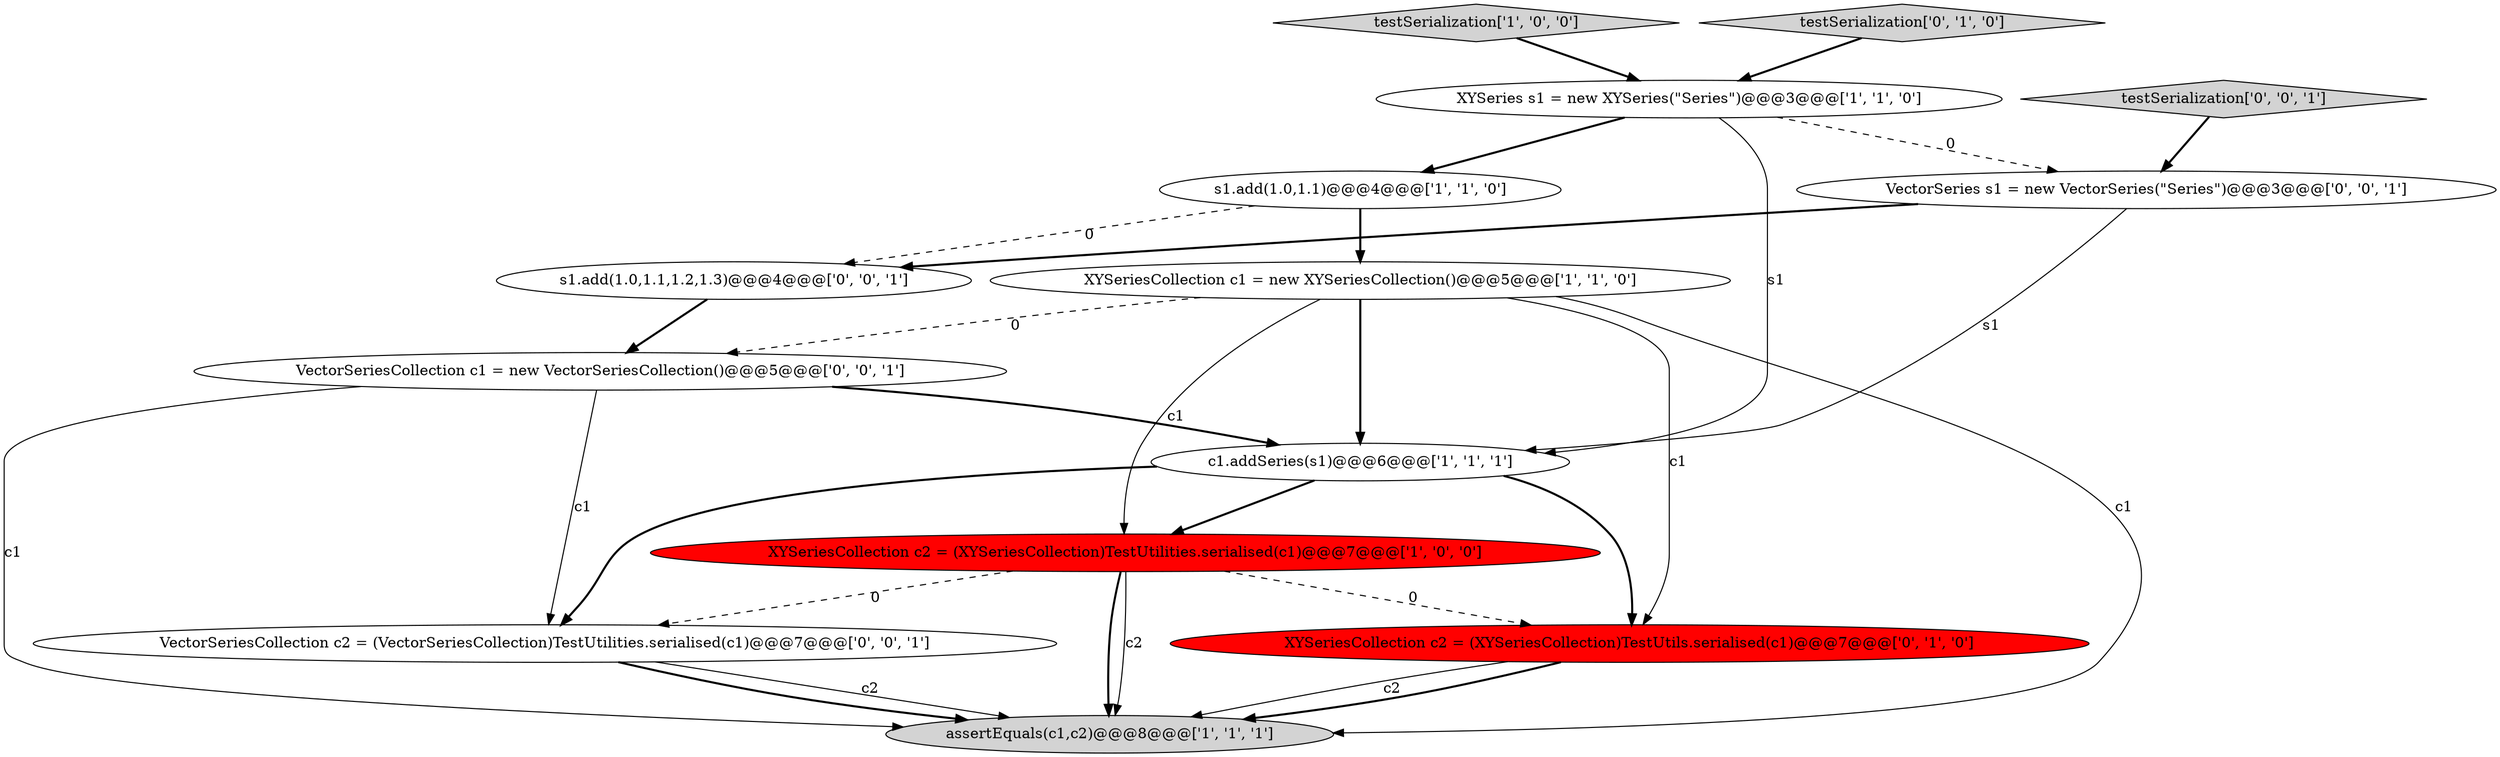 digraph {
12 [style = filled, label = "VectorSeriesCollection c1 = new VectorSeriesCollection()@@@5@@@['0', '0', '1']", fillcolor = white, shape = ellipse image = "AAA0AAABBB3BBB"];
3 [style = filled, label = "testSerialization['1', '0', '0']", fillcolor = lightgray, shape = diamond image = "AAA0AAABBB1BBB"];
0 [style = filled, label = "assertEquals(c1,c2)@@@8@@@['1', '1', '1']", fillcolor = lightgray, shape = ellipse image = "AAA0AAABBB1BBB"];
2 [style = filled, label = "c1.addSeries(s1)@@@6@@@['1', '1', '1']", fillcolor = white, shape = ellipse image = "AAA0AAABBB1BBB"];
1 [style = filled, label = "XYSeriesCollection c2 = (XYSeriesCollection)TestUtilities.serialised(c1)@@@7@@@['1', '0', '0']", fillcolor = red, shape = ellipse image = "AAA1AAABBB1BBB"];
7 [style = filled, label = "testSerialization['0', '1', '0']", fillcolor = lightgray, shape = diamond image = "AAA0AAABBB2BBB"];
8 [style = filled, label = "XYSeriesCollection c2 = (XYSeriesCollection)TestUtils.serialised(c1)@@@7@@@['0', '1', '0']", fillcolor = red, shape = ellipse image = "AAA1AAABBB2BBB"];
5 [style = filled, label = "XYSeriesCollection c1 = new XYSeriesCollection()@@@5@@@['1', '1', '0']", fillcolor = white, shape = ellipse image = "AAA0AAABBB1BBB"];
10 [style = filled, label = "VectorSeries s1 = new VectorSeries(\"Series\")@@@3@@@['0', '0', '1']", fillcolor = white, shape = ellipse image = "AAA0AAABBB3BBB"];
13 [style = filled, label = "s1.add(1.0,1.1,1.2,1.3)@@@4@@@['0', '0', '1']", fillcolor = white, shape = ellipse image = "AAA0AAABBB3BBB"];
4 [style = filled, label = "s1.add(1.0,1.1)@@@4@@@['1', '1', '0']", fillcolor = white, shape = ellipse image = "AAA0AAABBB1BBB"];
6 [style = filled, label = "XYSeries s1 = new XYSeries(\"Series\")@@@3@@@['1', '1', '0']", fillcolor = white, shape = ellipse image = "AAA0AAABBB1BBB"];
9 [style = filled, label = "VectorSeriesCollection c2 = (VectorSeriesCollection)TestUtilities.serialised(c1)@@@7@@@['0', '0', '1']", fillcolor = white, shape = ellipse image = "AAA0AAABBB3BBB"];
11 [style = filled, label = "testSerialization['0', '0', '1']", fillcolor = lightgray, shape = diamond image = "AAA0AAABBB3BBB"];
5->0 [style = solid, label="c1"];
5->12 [style = dashed, label="0"];
9->0 [style = solid, label="c2"];
9->0 [style = bold, label=""];
8->0 [style = solid, label="c2"];
2->1 [style = bold, label=""];
10->2 [style = solid, label="s1"];
3->6 [style = bold, label=""];
1->9 [style = dashed, label="0"];
1->0 [style = bold, label=""];
2->9 [style = bold, label=""];
12->0 [style = solid, label="c1"];
6->2 [style = solid, label="s1"];
6->10 [style = dashed, label="0"];
8->0 [style = bold, label=""];
6->4 [style = bold, label=""];
5->2 [style = bold, label=""];
12->2 [style = bold, label=""];
13->12 [style = bold, label=""];
5->8 [style = solid, label="c1"];
1->0 [style = solid, label="c2"];
10->13 [style = bold, label=""];
11->10 [style = bold, label=""];
5->1 [style = solid, label="c1"];
7->6 [style = bold, label=""];
12->9 [style = solid, label="c1"];
1->8 [style = dashed, label="0"];
4->13 [style = dashed, label="0"];
4->5 [style = bold, label=""];
2->8 [style = bold, label=""];
}
